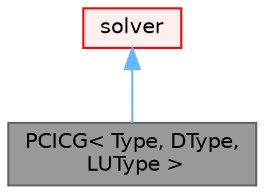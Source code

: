 digraph "PCICG&lt; Type, DType, LUType &gt;"
{
 // LATEX_PDF_SIZE
  bgcolor="transparent";
  edge [fontname=Helvetica,fontsize=10,labelfontname=Helvetica,labelfontsize=10];
  node [fontname=Helvetica,fontsize=10,shape=box,height=0.2,width=0.4];
  Node1 [id="Node000001",label="PCICG\< Type, DType,\l LUType \>",height=0.2,width=0.4,color="gray40", fillcolor="grey60", style="filled", fontcolor="black",tooltip="Preconditioned conjugate gradient solver for symmetric lduMatrices using a run-time selectable precon..."];
  Node2 -> Node1 [id="edge1_Node000001_Node000002",dir="back",color="steelblue1",style="solid",tooltip=" "];
  Node2 [id="Node000002",label="solver",height=0.2,width=0.4,color="red", fillcolor="#FFF0F0", style="filled",URL="$classFoam_1_1LduMatrix_1_1solver.html",tooltip=" "];
}
